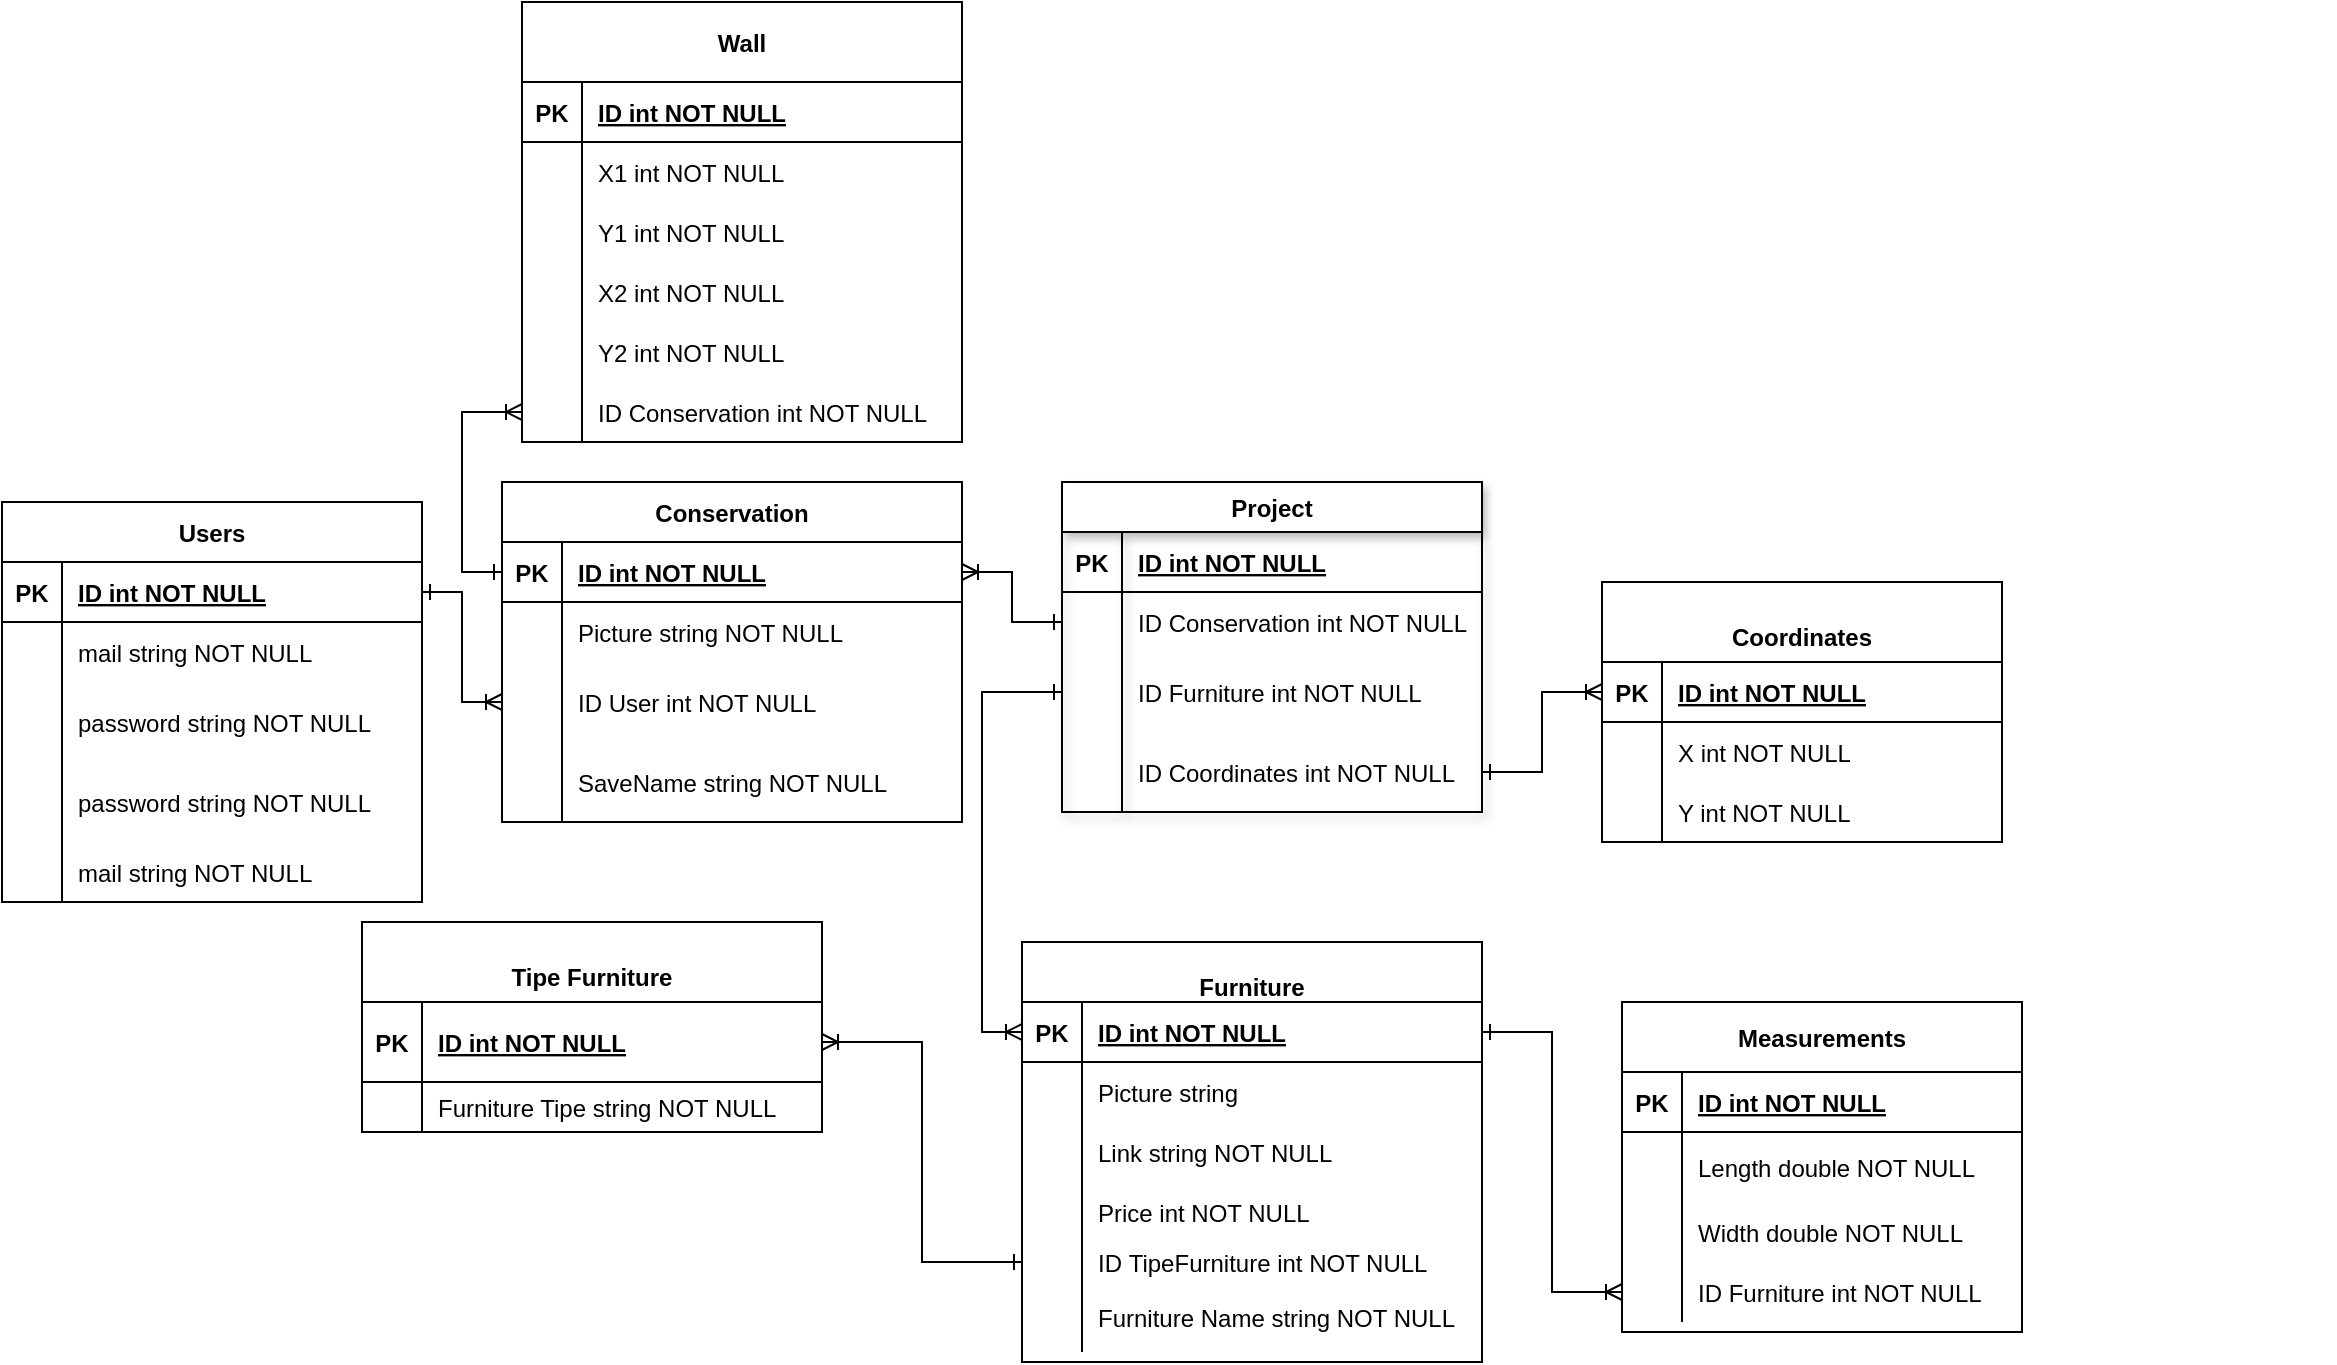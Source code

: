 <mxfile version="14.6.11" type="device"><diagram id="_XAyuAAAo2Tz-1nkAXX3" name="Page-1"><mxGraphModel dx="3330" dy="1007" grid="1" gridSize="10" guides="1" tooltips="1" connect="1" arrows="1" fold="1" page="1" pageScale="1" pageWidth="827" pageHeight="1169" math="0" shadow="0"><root><mxCell id="0"/><mxCell id="1" parent="0"/><mxCell id="U6Hxsd1dsE_111uL6ENr-15" value="Project" style="shape=table;startSize=25;container=1;collapsible=1;childLayout=tableLayout;fixedRows=1;rowLines=0;fontStyle=1;align=center;resizeLast=1;shadow=1;" parent="1" vertex="1"><mxGeometry x="-240" y="270" width="210" height="165" as="geometry"><mxRectangle x="-220" y="245" width="70" height="25" as="alternateBounds"/></mxGeometry></mxCell><mxCell id="U6Hxsd1dsE_111uL6ENr-16" value="" style="shape=partialRectangle;collapsible=0;dropTarget=0;pointerEvents=0;fillColor=none;top=0;left=0;bottom=1;right=0;points=[[0,0.5],[1,0.5]];portConstraint=eastwest;" parent="U6Hxsd1dsE_111uL6ENr-15" vertex="1"><mxGeometry y="25" width="210" height="30" as="geometry"/></mxCell><mxCell id="U6Hxsd1dsE_111uL6ENr-17" value="PK" style="shape=partialRectangle;connectable=0;fillColor=none;top=0;left=0;bottom=0;right=0;fontStyle=1;overflow=hidden;" parent="U6Hxsd1dsE_111uL6ENr-16" vertex="1"><mxGeometry width="30.0" height="30" as="geometry"/></mxCell><mxCell id="U6Hxsd1dsE_111uL6ENr-18" value="ID int NOT NULL" style="shape=partialRectangle;connectable=0;fillColor=none;top=0;left=0;bottom=0;right=0;align=left;spacingLeft=6;fontStyle=5;overflow=hidden;" parent="U6Hxsd1dsE_111uL6ENr-16" vertex="1"><mxGeometry x="30.0" width="180.0" height="30" as="geometry"/></mxCell><mxCell id="U6Hxsd1dsE_111uL6ENr-19" value="" style="shape=partialRectangle;collapsible=0;dropTarget=0;pointerEvents=0;fillColor=none;top=0;left=0;bottom=0;right=0;points=[[0,0.5],[1,0.5]];portConstraint=eastwest;" parent="U6Hxsd1dsE_111uL6ENr-15" vertex="1"><mxGeometry y="55" width="210" height="30" as="geometry"/></mxCell><mxCell id="U6Hxsd1dsE_111uL6ENr-20" value="" style="shape=partialRectangle;connectable=0;fillColor=none;top=0;left=0;bottom=0;right=0;editable=1;overflow=hidden;" parent="U6Hxsd1dsE_111uL6ENr-19" vertex="1"><mxGeometry width="30.0" height="30" as="geometry"/></mxCell><mxCell id="U6Hxsd1dsE_111uL6ENr-21" value="ID Сonservation int NOT NULL" style="shape=partialRectangle;connectable=0;fillColor=none;top=0;left=0;bottom=0;right=0;align=left;spacingLeft=6;overflow=hidden;" parent="U6Hxsd1dsE_111uL6ENr-19" vertex="1"><mxGeometry x="30.0" width="180.0" height="30" as="geometry"/></mxCell><mxCell id="U6Hxsd1dsE_111uL6ENr-22" value="" style="shape=partialRectangle;collapsible=0;dropTarget=0;pointerEvents=0;fillColor=none;top=0;left=0;bottom=0;right=0;points=[[0,0.5],[1,0.5]];portConstraint=eastwest;" parent="U6Hxsd1dsE_111uL6ENr-15" vertex="1"><mxGeometry y="85" width="210" height="40" as="geometry"/></mxCell><mxCell id="U6Hxsd1dsE_111uL6ENr-23" value="" style="shape=partialRectangle;connectable=0;fillColor=none;top=0;left=0;bottom=0;right=0;editable=1;overflow=hidden;" parent="U6Hxsd1dsE_111uL6ENr-22" vertex="1"><mxGeometry width="30.0" height="40" as="geometry"/></mxCell><mxCell id="U6Hxsd1dsE_111uL6ENr-24" value="ID Furniture int NOT NULL" style="shape=partialRectangle;connectable=0;fillColor=none;top=0;left=0;bottom=0;right=0;align=left;spacingLeft=6;overflow=hidden;" parent="U6Hxsd1dsE_111uL6ENr-22" vertex="1"><mxGeometry x="30.0" width="180.0" height="40" as="geometry"/></mxCell><mxCell id="W2tAGeLaeQ-cPnmrPn_f-36" value="" style="shape=partialRectangle;collapsible=0;dropTarget=0;pointerEvents=0;fillColor=none;top=0;left=0;bottom=0;right=0;points=[[0,0.5],[1,0.5]];portConstraint=eastwest;" parent="U6Hxsd1dsE_111uL6ENr-15" vertex="1"><mxGeometry y="125" width="210" height="40" as="geometry"/></mxCell><mxCell id="W2tAGeLaeQ-cPnmrPn_f-37" value="" style="shape=partialRectangle;connectable=0;fillColor=none;top=0;left=0;bottom=0;right=0;editable=1;overflow=hidden;" parent="W2tAGeLaeQ-cPnmrPn_f-36" vertex="1"><mxGeometry width="30" height="40" as="geometry"/></mxCell><mxCell id="W2tAGeLaeQ-cPnmrPn_f-38" value="ID Сoordinates int NOT NULL" style="shape=partialRectangle;connectable=0;fillColor=none;top=0;left=0;bottom=0;right=0;align=left;spacingLeft=6;overflow=hidden;" parent="W2tAGeLaeQ-cPnmrPn_f-36" vertex="1"><mxGeometry x="30" width="180" height="40" as="geometry"/></mxCell><mxCell id="899BhyyL_VmrjB6hRSoe-6" value="Users" style="shape=table;startSize=30;container=1;collapsible=1;childLayout=tableLayout;fixedRows=1;rowLines=0;fontStyle=1;align=center;resizeLast=1;" parent="1" vertex="1"><mxGeometry x="-770" y="280" width="210" height="200" as="geometry"/></mxCell><mxCell id="899BhyyL_VmrjB6hRSoe-7" value="" style="shape=partialRectangle;collapsible=0;dropTarget=0;pointerEvents=0;fillColor=none;top=0;left=0;bottom=1;right=0;points=[[0,0.5],[1,0.5]];portConstraint=eastwest;" parent="899BhyyL_VmrjB6hRSoe-6" vertex="1"><mxGeometry y="30" width="210" height="30" as="geometry"/></mxCell><mxCell id="899BhyyL_VmrjB6hRSoe-8" value="PK" style="shape=partialRectangle;connectable=0;fillColor=none;top=0;left=0;bottom=0;right=0;fontStyle=1;overflow=hidden;" parent="899BhyyL_VmrjB6hRSoe-7" vertex="1"><mxGeometry width="30" height="30" as="geometry"/></mxCell><mxCell id="899BhyyL_VmrjB6hRSoe-9" value="ID int NOT NULL" style="shape=partialRectangle;connectable=0;fillColor=none;top=0;left=0;bottom=0;right=0;align=left;spacingLeft=6;fontStyle=5;overflow=hidden;" parent="899BhyyL_VmrjB6hRSoe-7" vertex="1"><mxGeometry x="30" width="180" height="30" as="geometry"/></mxCell><mxCell id="899BhyyL_VmrjB6hRSoe-10" value="" style="shape=partialRectangle;collapsible=0;dropTarget=0;pointerEvents=0;fillColor=none;top=0;left=0;bottom=0;right=0;points=[[0,0.5],[1,0.5]];portConstraint=eastwest;" parent="899BhyyL_VmrjB6hRSoe-6" vertex="1"><mxGeometry y="60" width="210" height="30" as="geometry"/></mxCell><mxCell id="899BhyyL_VmrjB6hRSoe-11" value="" style="shape=partialRectangle;connectable=0;fillColor=none;top=0;left=0;bottom=0;right=0;editable=1;overflow=hidden;" parent="899BhyyL_VmrjB6hRSoe-10" vertex="1"><mxGeometry width="30" height="30" as="geometry"/></mxCell><mxCell id="899BhyyL_VmrjB6hRSoe-12" value="mail string NOT NULL" style="shape=partialRectangle;connectable=0;fillColor=none;top=0;left=0;bottom=0;right=0;align=left;spacingLeft=6;overflow=hidden;" parent="899BhyyL_VmrjB6hRSoe-10" vertex="1"><mxGeometry x="30" width="180" height="30" as="geometry"/></mxCell><mxCell id="899BhyyL_VmrjB6hRSoe-153" value="" style="shape=partialRectangle;collapsible=0;dropTarget=0;pointerEvents=0;fillColor=none;top=0;left=0;bottom=0;right=0;points=[[0,0.5],[1,0.5]];portConstraint=eastwest;" parent="899BhyyL_VmrjB6hRSoe-6" vertex="1"><mxGeometry y="90" width="210" height="40" as="geometry"/></mxCell><mxCell id="899BhyyL_VmrjB6hRSoe-154" value="" style="shape=partialRectangle;connectable=0;fillColor=none;top=0;left=0;bottom=0;right=0;editable=1;overflow=hidden;" parent="899BhyyL_VmrjB6hRSoe-153" vertex="1"><mxGeometry width="30" height="40" as="geometry"/></mxCell><mxCell id="899BhyyL_VmrjB6hRSoe-155" value="password string NOT NULL" style="shape=partialRectangle;connectable=0;fillColor=none;top=0;left=0;bottom=0;right=0;align=left;spacingLeft=6;overflow=hidden;" parent="899BhyyL_VmrjB6hRSoe-153" vertex="1"><mxGeometry x="30" width="180" height="40" as="geometry"/></mxCell><mxCell id="O589TT6FqBgNTBGc4b37-31" value="" style="shape=partialRectangle;collapsible=0;dropTarget=0;pointerEvents=0;fillColor=none;top=0;left=0;bottom=0;right=0;points=[[0,0.5],[1,0.5]];portConstraint=eastwest;" vertex="1" parent="899BhyyL_VmrjB6hRSoe-6"><mxGeometry y="130" width="210" height="40" as="geometry"/></mxCell><mxCell id="O589TT6FqBgNTBGc4b37-32" value="" style="shape=partialRectangle;connectable=0;fillColor=none;top=0;left=0;bottom=0;right=0;editable=1;overflow=hidden;" vertex="1" parent="O589TT6FqBgNTBGc4b37-31"><mxGeometry width="30" height="40" as="geometry"/></mxCell><mxCell id="O589TT6FqBgNTBGc4b37-33" value="password string NOT NULL" style="shape=partialRectangle;connectable=0;fillColor=none;top=0;left=0;bottom=0;right=0;align=left;spacingLeft=6;overflow=hidden;" vertex="1" parent="O589TT6FqBgNTBGc4b37-31"><mxGeometry x="30" width="180" height="40" as="geometry"/></mxCell><mxCell id="O589TT6FqBgNTBGc4b37-34" value="" style="shape=partialRectangle;collapsible=0;dropTarget=0;pointerEvents=0;fillColor=none;top=0;left=0;bottom=0;right=0;points=[[0,0.5],[1,0.5]];portConstraint=eastwest;" vertex="1" parent="899BhyyL_VmrjB6hRSoe-6"><mxGeometry y="170" width="210" height="30" as="geometry"/></mxCell><mxCell id="O589TT6FqBgNTBGc4b37-35" value="" style="shape=partialRectangle;connectable=0;fillColor=none;top=0;left=0;bottom=0;right=0;editable=1;overflow=hidden;" vertex="1" parent="O589TT6FqBgNTBGc4b37-34"><mxGeometry width="30" height="30" as="geometry"/></mxCell><mxCell id="O589TT6FqBgNTBGc4b37-36" value="mail string NOT NULL" style="shape=partialRectangle;connectable=0;fillColor=none;top=0;left=0;bottom=0;right=0;align=left;spacingLeft=6;overflow=hidden;" vertex="1" parent="O589TT6FqBgNTBGc4b37-34"><mxGeometry x="30" width="180" height="30" as="geometry"/></mxCell><mxCell id="899BhyyL_VmrjB6hRSoe-33" value="" style="shape=partialRectangle;collapsible=0;dropTarget=0;pointerEvents=0;fillColor=none;top=0;left=0;bottom=0;right=0;points=[[0,0.5],[1,0.5]];portConstraint=eastwest;" parent="1" vertex="1"><mxGeometry x="50" y="240" width="180" height="30" as="geometry"/></mxCell><mxCell id="izkROmx9gzyZHs71MVe_-22" value="&#10;Tipe Furniture" style="shape=table;startSize=40;container=1;collapsible=1;childLayout=tableLayout;fixedRows=1;rowLines=0;fontStyle=1;align=center;resizeLast=1;" parent="1" vertex="1"><mxGeometry x="-590" y="490" width="230" height="105" as="geometry"/></mxCell><mxCell id="izkROmx9gzyZHs71MVe_-23" value="" style="shape=partialRectangle;collapsible=0;dropTarget=0;pointerEvents=0;fillColor=none;top=0;left=0;bottom=1;right=0;points=[[0,0.5],[1,0.5]];portConstraint=eastwest;" parent="izkROmx9gzyZHs71MVe_-22" vertex="1"><mxGeometry y="40" width="230" height="40" as="geometry"/></mxCell><mxCell id="izkROmx9gzyZHs71MVe_-24" value="PK" style="shape=partialRectangle;connectable=0;fillColor=none;top=0;left=0;bottom=0;right=0;fontStyle=1;overflow=hidden;" parent="izkROmx9gzyZHs71MVe_-23" vertex="1"><mxGeometry width="30" height="40" as="geometry"/></mxCell><mxCell id="izkROmx9gzyZHs71MVe_-25" value="ID int NOT NULL" style="shape=partialRectangle;connectable=0;fillColor=none;top=0;left=0;bottom=0;right=0;align=left;spacingLeft=6;fontStyle=5;overflow=hidden;" parent="izkROmx9gzyZHs71MVe_-23" vertex="1"><mxGeometry x="30" width="200" height="40" as="geometry"/></mxCell><mxCell id="izkROmx9gzyZHs71MVe_-26" value="" style="shape=partialRectangle;collapsible=0;dropTarget=0;pointerEvents=0;fillColor=none;top=0;left=0;bottom=0;right=0;points=[[0,0.5],[1,0.5]];portConstraint=eastwest;" parent="izkROmx9gzyZHs71MVe_-22" vertex="1"><mxGeometry y="80" width="230" height="25" as="geometry"/></mxCell><mxCell id="izkROmx9gzyZHs71MVe_-27" value="" style="shape=partialRectangle;connectable=0;fillColor=none;top=0;left=0;bottom=0;right=0;editable=1;overflow=hidden;" parent="izkROmx9gzyZHs71MVe_-26" vertex="1"><mxGeometry width="30" height="25" as="geometry"/></mxCell><mxCell id="izkROmx9gzyZHs71MVe_-28" value="Furniture Tipe string NOT NULL" style="shape=partialRectangle;connectable=0;fillColor=none;top=0;left=0;bottom=0;right=0;align=left;spacingLeft=6;overflow=hidden;" parent="izkROmx9gzyZHs71MVe_-26" vertex="1"><mxGeometry x="30" width="200" height="25" as="geometry"/></mxCell><mxCell id="izkROmx9gzyZHs71MVe_-48" value="" style="shape=partialRectangle;connectable=0;fillColor=none;top=0;left=0;bottom=0;right=0;editable=1;overflow=hidden;" parent="1" vertex="1"><mxGeometry x="100" y="555" width="25.714" height="30" as="geometry"/></mxCell><mxCell id="izkROmx9gzyZHs71MVe_-49" value="&lt;br&gt;Furniture" style="shape=table;startSize=30;container=1;collapsible=1;childLayout=tableLayout;fixedRows=1;rowLines=0;fontStyle=1;align=center;resizeLast=1;whiteSpace=wrap;html=1;" parent="1" vertex="1"><mxGeometry x="-260" y="500" width="230" height="210" as="geometry"/></mxCell><mxCell id="izkROmx9gzyZHs71MVe_-50" value="" style="shape=partialRectangle;collapsible=0;dropTarget=0;pointerEvents=0;fillColor=none;top=0;left=0;bottom=1;right=0;points=[[0,0.5],[1,0.5]];portConstraint=eastwest;" parent="izkROmx9gzyZHs71MVe_-49" vertex="1"><mxGeometry y="30" width="230" height="30" as="geometry"/></mxCell><mxCell id="izkROmx9gzyZHs71MVe_-51" value="PK" style="shape=partialRectangle;connectable=0;fillColor=none;top=0;left=0;bottom=0;right=0;fontStyle=1;overflow=hidden;" parent="izkROmx9gzyZHs71MVe_-50" vertex="1"><mxGeometry width="30" height="30" as="geometry"/></mxCell><mxCell id="izkROmx9gzyZHs71MVe_-52" value="ID int NOT NULL" style="shape=partialRectangle;connectable=0;fillColor=none;top=0;left=0;bottom=0;right=0;align=left;spacingLeft=6;fontStyle=5;overflow=hidden;" parent="izkROmx9gzyZHs71MVe_-50" vertex="1"><mxGeometry x="30" width="200" height="30" as="geometry"/></mxCell><mxCell id="izkROmx9gzyZHs71MVe_-53" value="" style="shape=partialRectangle;collapsible=0;dropTarget=0;pointerEvents=0;fillColor=none;top=0;left=0;bottom=0;right=0;points=[[0,0.5],[1,0.5]];portConstraint=eastwest;" parent="izkROmx9gzyZHs71MVe_-49" vertex="1"><mxGeometry y="60" width="230" height="30" as="geometry"/></mxCell><mxCell id="izkROmx9gzyZHs71MVe_-54" value="" style="shape=partialRectangle;connectable=0;fillColor=none;top=0;left=0;bottom=0;right=0;editable=1;overflow=hidden;" parent="izkROmx9gzyZHs71MVe_-53" vertex="1"><mxGeometry width="30" height="30" as="geometry"/></mxCell><mxCell id="izkROmx9gzyZHs71MVe_-55" value="Picture string " style="shape=partialRectangle;connectable=0;fillColor=none;top=0;left=0;bottom=0;right=0;align=left;spacingLeft=6;overflow=hidden;" parent="izkROmx9gzyZHs71MVe_-53" vertex="1"><mxGeometry x="30" width="200" height="30" as="geometry"/></mxCell><mxCell id="izkROmx9gzyZHs71MVe_-56" value="" style="shape=partialRectangle;collapsible=0;dropTarget=0;pointerEvents=0;fillColor=none;top=0;left=0;bottom=0;right=0;points=[[0,0.5],[1,0.5]];portConstraint=eastwest;" parent="izkROmx9gzyZHs71MVe_-49" vertex="1"><mxGeometry y="90" width="230" height="30" as="geometry"/></mxCell><mxCell id="izkROmx9gzyZHs71MVe_-57" value="" style="shape=partialRectangle;connectable=0;fillColor=none;top=0;left=0;bottom=0;right=0;editable=1;overflow=hidden;" parent="izkROmx9gzyZHs71MVe_-56" vertex="1"><mxGeometry width="30" height="30" as="geometry"/></mxCell><mxCell id="izkROmx9gzyZHs71MVe_-58" value="Link string NOT NULL" style="shape=partialRectangle;connectable=0;fillColor=none;top=0;left=0;bottom=0;right=0;align=left;spacingLeft=6;overflow=hidden;" parent="izkROmx9gzyZHs71MVe_-56" vertex="1"><mxGeometry x="30" width="200" height="30" as="geometry"/></mxCell><mxCell id="izkROmx9gzyZHs71MVe_-59" value="" style="shape=partialRectangle;collapsible=0;dropTarget=0;pointerEvents=0;fillColor=none;top=0;left=0;bottom=0;right=0;points=[[0,0.5],[1,0.5]];portConstraint=eastwest;" parent="izkROmx9gzyZHs71MVe_-49" vertex="1"><mxGeometry y="120" width="230" height="30" as="geometry"/></mxCell><mxCell id="izkROmx9gzyZHs71MVe_-60" value="" style="shape=partialRectangle;connectable=0;fillColor=none;top=0;left=0;bottom=0;right=0;editable=1;overflow=hidden;" parent="izkROmx9gzyZHs71MVe_-59" vertex="1"><mxGeometry width="30" height="30" as="geometry"/></mxCell><mxCell id="izkROmx9gzyZHs71MVe_-61" value="Price int NOT NULL" style="shape=partialRectangle;connectable=0;fillColor=none;top=0;left=0;bottom=0;right=0;align=left;spacingLeft=6;overflow=hidden;" parent="izkROmx9gzyZHs71MVe_-59" vertex="1"><mxGeometry x="30" width="200" height="30" as="geometry"/></mxCell><mxCell id="izkROmx9gzyZHs71MVe_-82" value="" style="shape=partialRectangle;collapsible=0;dropTarget=0;pointerEvents=0;fillColor=none;top=0;left=0;bottom=0;right=0;points=[[0,0.5],[1,0.5]];portConstraint=eastwest;" parent="izkROmx9gzyZHs71MVe_-49" vertex="1"><mxGeometry y="150" width="230" height="20" as="geometry"/></mxCell><mxCell id="izkROmx9gzyZHs71MVe_-83" value="" style="shape=partialRectangle;connectable=0;fillColor=none;top=0;left=0;bottom=0;right=0;editable=1;overflow=hidden;" parent="izkROmx9gzyZHs71MVe_-82" vertex="1"><mxGeometry width="30" height="20" as="geometry"/></mxCell><mxCell id="izkROmx9gzyZHs71MVe_-84" value="ID TipeFurniture int NOT NULL" style="shape=partialRectangle;connectable=0;fillColor=none;top=0;left=0;bottom=0;right=0;align=left;spacingLeft=6;overflow=hidden;" parent="izkROmx9gzyZHs71MVe_-82" vertex="1"><mxGeometry x="30" width="200" height="20" as="geometry"/></mxCell><mxCell id="izkROmx9gzyZHs71MVe_-62" value="" style="shape=partialRectangle;collapsible=0;dropTarget=0;pointerEvents=0;fillColor=none;top=0;left=0;bottom=0;right=0;points=[[0,0.5],[1,0.5]];portConstraint=eastwest;" parent="izkROmx9gzyZHs71MVe_-49" vertex="1"><mxGeometry y="170" width="230" height="35" as="geometry"/></mxCell><mxCell id="izkROmx9gzyZHs71MVe_-63" value="" style="shape=partialRectangle;connectable=0;fillColor=none;top=0;left=0;bottom=0;right=0;editable=1;overflow=hidden;" parent="izkROmx9gzyZHs71MVe_-62" vertex="1"><mxGeometry width="30" height="35" as="geometry"/></mxCell><mxCell id="izkROmx9gzyZHs71MVe_-64" value="Furniture Name string NOT NULL" style="shape=partialRectangle;connectable=0;fillColor=none;top=0;left=0;bottom=0;right=0;align=left;spacingLeft=6;overflow=hidden;" parent="izkROmx9gzyZHs71MVe_-62" vertex="1"><mxGeometry x="30" width="200" height="35" as="geometry"/></mxCell><mxCell id="izkROmx9gzyZHs71MVe_-65" value="Measurements" style="shape=table;startSize=35;container=1;collapsible=1;childLayout=tableLayout;fixedRows=1;rowLines=0;fontStyle=1;align=center;resizeLast=1;" parent="1" vertex="1"><mxGeometry x="40" y="530" width="200" height="165" as="geometry"/></mxCell><mxCell id="izkROmx9gzyZHs71MVe_-66" value="" style="shape=partialRectangle;collapsible=0;dropTarget=0;pointerEvents=0;fillColor=none;top=0;left=0;bottom=1;right=0;points=[[0,0.5],[1,0.5]];portConstraint=eastwest;" parent="izkROmx9gzyZHs71MVe_-65" vertex="1"><mxGeometry y="35" width="200" height="30" as="geometry"/></mxCell><mxCell id="izkROmx9gzyZHs71MVe_-67" value="PK" style="shape=partialRectangle;connectable=0;fillColor=none;top=0;left=0;bottom=0;right=0;fontStyle=1;overflow=hidden;" parent="izkROmx9gzyZHs71MVe_-66" vertex="1"><mxGeometry width="30" height="30" as="geometry"/></mxCell><mxCell id="izkROmx9gzyZHs71MVe_-68" value="ID int NOT NULL" style="shape=partialRectangle;connectable=0;fillColor=none;top=0;left=0;bottom=0;right=0;align=left;spacingLeft=6;fontStyle=5;overflow=hidden;" parent="izkROmx9gzyZHs71MVe_-66" vertex="1"><mxGeometry x="30" width="170" height="30" as="geometry"/></mxCell><mxCell id="izkROmx9gzyZHs71MVe_-69" value="" style="shape=partialRectangle;collapsible=0;dropTarget=0;pointerEvents=0;fillColor=none;top=0;left=0;bottom=0;right=0;points=[[0,0.5],[1,0.5]];portConstraint=eastwest;" parent="izkROmx9gzyZHs71MVe_-65" vertex="1"><mxGeometry y="65" width="200" height="35" as="geometry"/></mxCell><mxCell id="izkROmx9gzyZHs71MVe_-70" value="" style="shape=partialRectangle;connectable=0;fillColor=none;top=0;left=0;bottom=0;right=0;editable=1;overflow=hidden;" parent="izkROmx9gzyZHs71MVe_-69" vertex="1"><mxGeometry width="30" height="35" as="geometry"/></mxCell><mxCell id="izkROmx9gzyZHs71MVe_-71" value="Length double NOT NULL" style="shape=partialRectangle;connectable=0;fillColor=none;top=0;left=0;bottom=0;right=0;align=left;spacingLeft=6;overflow=hidden;" parent="izkROmx9gzyZHs71MVe_-69" vertex="1"><mxGeometry x="30" width="170" height="35" as="geometry"/></mxCell><mxCell id="izkROmx9gzyZHs71MVe_-72" value="" style="shape=partialRectangle;collapsible=0;dropTarget=0;pointerEvents=0;fillColor=none;top=0;left=0;bottom=0;right=0;points=[[0,0.5],[1,0.5]];portConstraint=eastwest;" parent="izkROmx9gzyZHs71MVe_-65" vertex="1"><mxGeometry y="100" width="200" height="30" as="geometry"/></mxCell><mxCell id="izkROmx9gzyZHs71MVe_-73" value="" style="shape=partialRectangle;connectable=0;fillColor=none;top=0;left=0;bottom=0;right=0;editable=1;overflow=hidden;" parent="izkROmx9gzyZHs71MVe_-72" vertex="1"><mxGeometry width="30" height="30" as="geometry"/></mxCell><mxCell id="izkROmx9gzyZHs71MVe_-74" value="Width double NOT NULL" style="shape=partialRectangle;connectable=0;fillColor=none;top=0;left=0;bottom=0;right=0;align=left;spacingLeft=6;overflow=hidden;" parent="izkROmx9gzyZHs71MVe_-72" vertex="1"><mxGeometry x="30" width="170" height="30" as="geometry"/></mxCell><mxCell id="izkROmx9gzyZHs71MVe_-76" value="" style="shape=partialRectangle;collapsible=0;dropTarget=0;pointerEvents=0;fillColor=none;top=0;left=0;bottom=0;right=0;points=[[0,0.5],[1,0.5]];portConstraint=eastwest;" parent="izkROmx9gzyZHs71MVe_-65" vertex="1"><mxGeometry y="130" width="200" height="30" as="geometry"/></mxCell><mxCell id="izkROmx9gzyZHs71MVe_-77" value="" style="shape=partialRectangle;connectable=0;fillColor=none;top=0;left=0;bottom=0;right=0;editable=1;overflow=hidden;" parent="izkROmx9gzyZHs71MVe_-76" vertex="1"><mxGeometry width="30" height="30" as="geometry"/></mxCell><mxCell id="izkROmx9gzyZHs71MVe_-78" value="ID Furniture int NOT NULL" style="shape=partialRectangle;connectable=0;fillColor=none;top=0;left=0;bottom=0;right=0;align=left;spacingLeft=6;overflow=hidden;" parent="izkROmx9gzyZHs71MVe_-76" vertex="1"><mxGeometry x="30" width="170" height="30" as="geometry"/></mxCell><mxCell id="izkROmx9gzyZHs71MVe_-79" style="edgeStyle=orthogonalEdgeStyle;rounded=0;orthogonalLoop=1;jettySize=auto;html=1;entryX=1;entryY=0.5;entryDx=0;entryDy=0;startArrow=ERoneToMany;startFill=0;endArrow=ERone;endFill=0;" parent="1" source="izkROmx9gzyZHs71MVe_-76" target="izkROmx9gzyZHs71MVe_-50" edge="1"><mxGeometry relative="1" as="geometry"/></mxCell><mxCell id="izkROmx9gzyZHs71MVe_-88" style="edgeStyle=orthogonalEdgeStyle;rounded=0;orthogonalLoop=1;jettySize=auto;html=1;entryX=1;entryY=0.5;entryDx=0;entryDy=0;startArrow=ERone;startFill=0;endArrow=ERoneToMany;endFill=0;" parent="1" source="izkROmx9gzyZHs71MVe_-82" target="izkROmx9gzyZHs71MVe_-23" edge="1"><mxGeometry relative="1" as="geometry"/></mxCell><mxCell id="U6Hxsd1dsE_111uL6ENr-1" value="Сonservation" style="shape=table;startSize=30;container=1;collapsible=1;childLayout=tableLayout;fixedRows=1;rowLines=0;fontStyle=1;align=center;resizeLast=1;" parent="1" vertex="1"><mxGeometry x="-520" y="270" width="230" height="170" as="geometry"/></mxCell><mxCell id="U6Hxsd1dsE_111uL6ENr-2" value="" style="shape=partialRectangle;collapsible=0;dropTarget=0;pointerEvents=0;fillColor=none;top=0;left=0;bottom=1;right=0;points=[[0,0.5],[1,0.5]];portConstraint=eastwest;" parent="U6Hxsd1dsE_111uL6ENr-1" vertex="1"><mxGeometry y="30" width="230" height="30" as="geometry"/></mxCell><mxCell id="U6Hxsd1dsE_111uL6ENr-3" value="PK" style="shape=partialRectangle;connectable=0;fillColor=none;top=0;left=0;bottom=0;right=0;fontStyle=1;overflow=hidden;" parent="U6Hxsd1dsE_111uL6ENr-2" vertex="1"><mxGeometry width="30" height="30" as="geometry"/></mxCell><mxCell id="U6Hxsd1dsE_111uL6ENr-4" value="ID int NOT NULL" style="shape=partialRectangle;connectable=0;fillColor=none;top=0;left=0;bottom=0;right=0;align=left;spacingLeft=6;fontStyle=5;overflow=hidden;" parent="U6Hxsd1dsE_111uL6ENr-2" vertex="1"><mxGeometry x="30" width="200" height="30" as="geometry"/></mxCell><mxCell id="U6Hxsd1dsE_111uL6ENr-5" value="" style="shape=partialRectangle;collapsible=0;dropTarget=0;pointerEvents=0;fillColor=none;top=0;left=0;bottom=0;right=0;points=[[0,0.5],[1,0.5]];portConstraint=eastwest;" parent="U6Hxsd1dsE_111uL6ENr-1" vertex="1"><mxGeometry y="60" width="230" height="30" as="geometry"/></mxCell><mxCell id="U6Hxsd1dsE_111uL6ENr-6" value="" style="shape=partialRectangle;connectable=0;fillColor=none;top=0;left=0;bottom=0;right=0;editable=1;overflow=hidden;" parent="U6Hxsd1dsE_111uL6ENr-5" vertex="1"><mxGeometry width="30" height="30" as="geometry"/></mxCell><mxCell id="U6Hxsd1dsE_111uL6ENr-7" value="Picture string NOT NULL" style="shape=partialRectangle;connectable=0;fillColor=none;top=0;left=0;bottom=0;right=0;align=left;spacingLeft=6;overflow=hidden;" parent="U6Hxsd1dsE_111uL6ENr-5" vertex="1"><mxGeometry x="30" width="200" height="30" as="geometry"/></mxCell><mxCell id="U6Hxsd1dsE_111uL6ENr-8" value="" style="shape=partialRectangle;collapsible=0;dropTarget=0;pointerEvents=0;fillColor=none;top=0;left=0;bottom=0;right=0;points=[[0,0.5],[1,0.5]];portConstraint=eastwest;" parent="U6Hxsd1dsE_111uL6ENr-1" vertex="1"><mxGeometry y="90" width="230" height="40" as="geometry"/></mxCell><mxCell id="U6Hxsd1dsE_111uL6ENr-9" value="" style="shape=partialRectangle;connectable=0;fillColor=none;top=0;left=0;bottom=0;right=0;editable=1;overflow=hidden;" parent="U6Hxsd1dsE_111uL6ENr-8" vertex="1"><mxGeometry width="30" height="40" as="geometry"/></mxCell><mxCell id="U6Hxsd1dsE_111uL6ENr-10" value="ID User int NOT NULL" style="shape=partialRectangle;connectable=0;fillColor=none;top=0;left=0;bottom=0;right=0;align=left;spacingLeft=6;overflow=hidden;" parent="U6Hxsd1dsE_111uL6ENr-8" vertex="1"><mxGeometry x="30" width="200" height="40" as="geometry"/></mxCell><mxCell id="U6Hxsd1dsE_111uL6ENr-12" value="" style="shape=partialRectangle;collapsible=0;dropTarget=0;pointerEvents=0;fillColor=none;top=0;left=0;bottom=0;right=0;points=[[0,0.5],[1,0.5]];portConstraint=eastwest;" parent="U6Hxsd1dsE_111uL6ENr-1" vertex="1"><mxGeometry y="130" width="230" height="40" as="geometry"/></mxCell><mxCell id="U6Hxsd1dsE_111uL6ENr-13" value="" style="shape=partialRectangle;connectable=0;fillColor=none;top=0;left=0;bottom=0;right=0;editable=1;overflow=hidden;" parent="U6Hxsd1dsE_111uL6ENr-12" vertex="1"><mxGeometry width="30" height="40" as="geometry"/></mxCell><mxCell id="U6Hxsd1dsE_111uL6ENr-14" value="SaveName string NOT NULL" style="shape=partialRectangle;connectable=0;fillColor=none;top=0;left=0;bottom=0;right=0;align=left;spacingLeft=6;overflow=hidden;" parent="U6Hxsd1dsE_111uL6ENr-12" vertex="1"><mxGeometry x="30" width="200" height="40" as="geometry"/></mxCell><mxCell id="U6Hxsd1dsE_111uL6ENr-11" style="edgeStyle=orthogonalEdgeStyle;rounded=0;orthogonalLoop=1;jettySize=auto;html=1;entryX=1;entryY=0.5;entryDx=0;entryDy=0;startArrow=ERoneToMany;startFill=0;endArrow=ERone;endFill=0;" parent="1" source="U6Hxsd1dsE_111uL6ENr-8" target="899BhyyL_VmrjB6hRSoe-7" edge="1"><mxGeometry relative="1" as="geometry"/></mxCell><mxCell id="U6Hxsd1dsE_111uL6ENr-31" value="" style="shape=partialRectangle;connectable=0;fillColor=none;top=0;left=0;bottom=0;right=0;editable=1;overflow=hidden;" parent="1" vertex="1"><mxGeometry x="100" y="330" width="25.714" height="30" as="geometry"/></mxCell><mxCell id="W2tAGeLaeQ-cPnmrPn_f-1" value="" style="shape=partialRectangle;connectable=0;fillColor=none;top=0;left=0;bottom=0;right=0;editable=1;overflow=hidden;" parent="1" vertex="1"><mxGeometry x="370" y="315" width="25.714" height="30" as="geometry"/></mxCell><mxCell id="W2tAGeLaeQ-cPnmrPn_f-2" value="&#10;Сoordinates" style="shape=table;startSize=40;container=1;collapsible=1;childLayout=tableLayout;fixedRows=1;rowLines=0;fontStyle=1;align=center;resizeLast=1;" parent="1" vertex="1"><mxGeometry x="30" y="320" width="200" height="130" as="geometry"/></mxCell><mxCell id="W2tAGeLaeQ-cPnmrPn_f-3" value="" style="shape=partialRectangle;collapsible=0;dropTarget=0;pointerEvents=0;fillColor=none;top=0;left=0;bottom=1;right=0;points=[[0,0.5],[1,0.5]];portConstraint=eastwest;" parent="W2tAGeLaeQ-cPnmrPn_f-2" vertex="1"><mxGeometry y="40" width="200" height="30" as="geometry"/></mxCell><mxCell id="W2tAGeLaeQ-cPnmrPn_f-4" value="PK" style="shape=partialRectangle;connectable=0;fillColor=none;top=0;left=0;bottom=0;right=0;fontStyle=1;overflow=hidden;" parent="W2tAGeLaeQ-cPnmrPn_f-3" vertex="1"><mxGeometry width="30" height="30" as="geometry"/></mxCell><mxCell id="W2tAGeLaeQ-cPnmrPn_f-5" value="ID int NOT NULL" style="shape=partialRectangle;connectable=0;fillColor=none;top=0;left=0;bottom=0;right=0;align=left;spacingLeft=6;fontStyle=5;overflow=hidden;" parent="W2tAGeLaeQ-cPnmrPn_f-3" vertex="1"><mxGeometry x="30" width="170" height="30" as="geometry"/></mxCell><mxCell id="W2tAGeLaeQ-cPnmrPn_f-6" value="" style="shape=partialRectangle;collapsible=0;dropTarget=0;pointerEvents=0;fillColor=none;top=0;left=0;bottom=0;right=0;points=[[0,0.5],[1,0.5]];portConstraint=eastwest;" parent="W2tAGeLaeQ-cPnmrPn_f-2" vertex="1"><mxGeometry y="70" width="200" height="30" as="geometry"/></mxCell><mxCell id="W2tAGeLaeQ-cPnmrPn_f-7" value="" style="shape=partialRectangle;connectable=0;fillColor=none;top=0;left=0;bottom=0;right=0;editable=1;overflow=hidden;" parent="W2tAGeLaeQ-cPnmrPn_f-6" vertex="1"><mxGeometry width="30" height="30" as="geometry"/></mxCell><mxCell id="W2tAGeLaeQ-cPnmrPn_f-8" value="X int NOT NULL" style="shape=partialRectangle;connectable=0;fillColor=none;top=0;left=0;bottom=0;right=0;align=left;spacingLeft=6;overflow=hidden;" parent="W2tAGeLaeQ-cPnmrPn_f-6" vertex="1"><mxGeometry x="30" width="170" height="30" as="geometry"/></mxCell><mxCell id="W2tAGeLaeQ-cPnmrPn_f-9" value="" style="shape=partialRectangle;collapsible=0;dropTarget=0;pointerEvents=0;fillColor=none;top=0;left=0;bottom=0;right=0;points=[[0,0.5],[1,0.5]];portConstraint=eastwest;" parent="W2tAGeLaeQ-cPnmrPn_f-2" vertex="1"><mxGeometry y="100" width="200" height="30" as="geometry"/></mxCell><mxCell id="W2tAGeLaeQ-cPnmrPn_f-10" value="&#10;&#10;&lt;span style=&quot;color: rgb(0, 0, 0); font-family: helvetica; font-size: 12px; font-style: normal; font-weight: 400; letter-spacing: normal; text-align: left; text-indent: 0px; text-transform: none; word-spacing: 0px; background-color: rgb(248, 249, 250); display: inline; float: none;&quot;&gt;Price&amp;nbsp;int NOT NUL&lt;/span&gt;&#10;&#10;" style="shape=partialRectangle;connectable=0;fillColor=none;top=0;left=0;bottom=0;right=0;editable=1;overflow=hidden;" parent="W2tAGeLaeQ-cPnmrPn_f-9" vertex="1"><mxGeometry width="30" height="30" as="geometry"/></mxCell><mxCell id="W2tAGeLaeQ-cPnmrPn_f-11" value="Y int NOT NULL" style="shape=partialRectangle;connectable=0;fillColor=none;top=0;left=0;bottom=0;right=0;align=left;spacingLeft=6;overflow=hidden;" parent="W2tAGeLaeQ-cPnmrPn_f-9" vertex="1"><mxGeometry x="30" width="170" height="30" as="geometry"/></mxCell><mxCell id="O589TT6FqBgNTBGc4b37-1" value="" style="shape=partialRectangle;connectable=0;fillColor=none;top=0;left=0;bottom=0;right=0;editable=1;overflow=hidden;" vertex="1" parent="1"><mxGeometry x="210" y="480" width="25.714" height="30" as="geometry"/></mxCell><mxCell id="O589TT6FqBgNTBGc4b37-2" value="Wall" style="shape=table;startSize=40;container=1;collapsible=1;childLayout=tableLayout;fixedRows=1;rowLines=0;fontStyle=1;align=center;resizeLast=1;" vertex="1" parent="1"><mxGeometry x="-510" y="30" width="220" height="220" as="geometry"/></mxCell><mxCell id="O589TT6FqBgNTBGc4b37-3" value="" style="shape=partialRectangle;collapsible=0;dropTarget=0;pointerEvents=0;fillColor=none;top=0;left=0;bottom=1;right=0;points=[[0,0.5],[1,0.5]];portConstraint=eastwest;" vertex="1" parent="O589TT6FqBgNTBGc4b37-2"><mxGeometry y="40" width="220" height="30" as="geometry"/></mxCell><mxCell id="O589TT6FqBgNTBGc4b37-4" value="PK" style="shape=partialRectangle;connectable=0;fillColor=none;top=0;left=0;bottom=0;right=0;fontStyle=1;overflow=hidden;" vertex="1" parent="O589TT6FqBgNTBGc4b37-3"><mxGeometry width="30" height="30" as="geometry"/></mxCell><mxCell id="O589TT6FqBgNTBGc4b37-5" value="ID int NOT NULL" style="shape=partialRectangle;connectable=0;fillColor=none;top=0;left=0;bottom=0;right=0;align=left;spacingLeft=6;fontStyle=5;overflow=hidden;" vertex="1" parent="O589TT6FqBgNTBGc4b37-3"><mxGeometry x="30" width="190" height="30" as="geometry"/></mxCell><mxCell id="O589TT6FqBgNTBGc4b37-6" value="" style="shape=partialRectangle;collapsible=0;dropTarget=0;pointerEvents=0;fillColor=none;top=0;left=0;bottom=0;right=0;points=[[0,0.5],[1,0.5]];portConstraint=eastwest;" vertex="1" parent="O589TT6FqBgNTBGc4b37-2"><mxGeometry y="70" width="220" height="30" as="geometry"/></mxCell><mxCell id="O589TT6FqBgNTBGc4b37-7" value="" style="shape=partialRectangle;connectable=0;fillColor=none;top=0;left=0;bottom=0;right=0;editable=1;overflow=hidden;" vertex="1" parent="O589TT6FqBgNTBGc4b37-6"><mxGeometry width="30" height="30" as="geometry"/></mxCell><mxCell id="O589TT6FqBgNTBGc4b37-8" value="X1 int NOT NULL" style="shape=partialRectangle;connectable=0;fillColor=none;top=0;left=0;bottom=0;right=0;align=left;spacingLeft=6;overflow=hidden;" vertex="1" parent="O589TT6FqBgNTBGc4b37-6"><mxGeometry x="30" width="190" height="30" as="geometry"/></mxCell><mxCell id="O589TT6FqBgNTBGc4b37-9" value="" style="shape=partialRectangle;collapsible=0;dropTarget=0;pointerEvents=0;fillColor=none;top=0;left=0;bottom=0;right=0;points=[[0,0.5],[1,0.5]];portConstraint=eastwest;" vertex="1" parent="O589TT6FqBgNTBGc4b37-2"><mxGeometry y="100" width="220" height="30" as="geometry"/></mxCell><mxCell id="O589TT6FqBgNTBGc4b37-10" value="&#10;&#10;&lt;span style=&quot;color: rgb(0, 0, 0); font-family: helvetica; font-size: 12px; font-style: normal; font-weight: 400; letter-spacing: normal; text-align: left; text-indent: 0px; text-transform: none; word-spacing: 0px; background-color: rgb(248, 249, 250); display: inline; float: none;&quot;&gt;Price&amp;nbsp;int NOT NUL&lt;/span&gt;&#10;&#10;" style="shape=partialRectangle;connectable=0;fillColor=none;top=0;left=0;bottom=0;right=0;editable=1;overflow=hidden;" vertex="1" parent="O589TT6FqBgNTBGc4b37-9"><mxGeometry width="30" height="30" as="geometry"/></mxCell><mxCell id="O589TT6FqBgNTBGc4b37-11" value="Y1 int NOT NULL" style="shape=partialRectangle;connectable=0;fillColor=none;top=0;left=0;bottom=0;right=0;align=left;spacingLeft=6;overflow=hidden;" vertex="1" parent="O589TT6FqBgNTBGc4b37-9"><mxGeometry x="30" width="190" height="30" as="geometry"/></mxCell><mxCell id="O589TT6FqBgNTBGc4b37-12" value="" style="shape=partialRectangle;collapsible=0;dropTarget=0;pointerEvents=0;fillColor=none;top=0;left=0;bottom=0;right=0;points=[[0,0.5],[1,0.5]];portConstraint=eastwest;" vertex="1" parent="O589TT6FqBgNTBGc4b37-2"><mxGeometry y="130" width="220" height="30" as="geometry"/></mxCell><mxCell id="O589TT6FqBgNTBGc4b37-13" value="" style="shape=partialRectangle;connectable=0;fillColor=none;top=0;left=0;bottom=0;right=0;editable=1;overflow=hidden;" vertex="1" parent="O589TT6FqBgNTBGc4b37-12"><mxGeometry width="30" height="30" as="geometry"/></mxCell><mxCell id="O589TT6FqBgNTBGc4b37-14" value="X2 int NOT NULL" style="shape=partialRectangle;connectable=0;fillColor=none;top=0;left=0;bottom=0;right=0;align=left;spacingLeft=6;overflow=hidden;" vertex="1" parent="O589TT6FqBgNTBGc4b37-12"><mxGeometry x="30" width="190" height="30" as="geometry"/></mxCell><mxCell id="O589TT6FqBgNTBGc4b37-15" value="" style="shape=partialRectangle;collapsible=0;dropTarget=0;pointerEvents=0;fillColor=none;top=0;left=0;bottom=0;right=0;points=[[0,0.5],[1,0.5]];portConstraint=eastwest;" vertex="1" parent="O589TT6FqBgNTBGc4b37-2"><mxGeometry y="160" width="220" height="30" as="geometry"/></mxCell><mxCell id="O589TT6FqBgNTBGc4b37-16" value="" style="shape=partialRectangle;connectable=0;fillColor=none;top=0;left=0;bottom=0;right=0;editable=1;overflow=hidden;" vertex="1" parent="O589TT6FqBgNTBGc4b37-15"><mxGeometry width="30" height="30" as="geometry"/></mxCell><mxCell id="O589TT6FqBgNTBGc4b37-17" value="Y2 int NOT NULL" style="shape=partialRectangle;connectable=0;fillColor=none;top=0;left=0;bottom=0;right=0;align=left;spacingLeft=6;overflow=hidden;" vertex="1" parent="O589TT6FqBgNTBGc4b37-15"><mxGeometry x="30" width="190" height="30" as="geometry"/></mxCell><mxCell id="O589TT6FqBgNTBGc4b37-18" value="" style="shape=partialRectangle;collapsible=0;dropTarget=0;pointerEvents=0;fillColor=none;top=0;left=0;bottom=0;right=0;points=[[0,0.5],[1,0.5]];portConstraint=eastwest;" vertex="1" parent="O589TT6FqBgNTBGc4b37-2"><mxGeometry y="190" width="220" height="30" as="geometry"/></mxCell><mxCell id="O589TT6FqBgNTBGc4b37-19" value="" style="shape=partialRectangle;connectable=0;fillColor=none;top=0;left=0;bottom=0;right=0;editable=1;overflow=hidden;" vertex="1" parent="O589TT6FqBgNTBGc4b37-18"><mxGeometry width="30" height="30" as="geometry"/></mxCell><mxCell id="O589TT6FqBgNTBGc4b37-20" value="ID Сonservation int NOT NULL" style="shape=partialRectangle;connectable=0;fillColor=none;top=0;left=0;bottom=0;right=0;align=left;spacingLeft=6;overflow=hidden;" vertex="1" parent="O589TT6FqBgNTBGc4b37-18"><mxGeometry x="30" width="190" height="30" as="geometry"/></mxCell><mxCell id="O589TT6FqBgNTBGc4b37-23" style="edgeStyle=orthogonalEdgeStyle;rounded=0;orthogonalLoop=1;jettySize=auto;html=1;entryX=1;entryY=0.5;entryDx=0;entryDy=0;startArrow=ERone;startFill=0;endArrow=ERoneToMany;endFill=0;" edge="1" parent="1" source="U6Hxsd1dsE_111uL6ENr-19" target="U6Hxsd1dsE_111uL6ENr-2"><mxGeometry relative="1" as="geometry"/></mxCell><mxCell id="O589TT6FqBgNTBGc4b37-25" style="edgeStyle=orthogonalEdgeStyle;rounded=0;orthogonalLoop=1;jettySize=auto;html=1;entryX=0;entryY=0.5;entryDx=0;entryDy=0;startArrow=ERone;startFill=0;endArrow=ERoneToMany;endFill=0;" edge="1" parent="1" source="U6Hxsd1dsE_111uL6ENr-22" target="izkROmx9gzyZHs71MVe_-50"><mxGeometry relative="1" as="geometry"><Array as="points"><mxPoint x="-280" y="375"/><mxPoint x="-280" y="545"/></Array></mxGeometry></mxCell><mxCell id="O589TT6FqBgNTBGc4b37-27" style="edgeStyle=orthogonalEdgeStyle;rounded=0;orthogonalLoop=1;jettySize=auto;html=1;entryX=0;entryY=0.5;entryDx=0;entryDy=0;startArrow=ERoneToMany;startFill=0;endArrow=ERone;endFill=0;" edge="1" parent="1" source="O589TT6FqBgNTBGc4b37-18" target="U6Hxsd1dsE_111uL6ENr-2"><mxGeometry relative="1" as="geometry"/></mxCell><mxCell id="O589TT6FqBgNTBGc4b37-29" style="edgeStyle=orthogonalEdgeStyle;rounded=0;orthogonalLoop=1;jettySize=auto;html=1;entryX=0;entryY=0.5;entryDx=0;entryDy=0;startArrow=ERone;startFill=0;endArrow=ERoneToMany;endFill=0;" edge="1" parent="1" source="W2tAGeLaeQ-cPnmrPn_f-36" target="W2tAGeLaeQ-cPnmrPn_f-3"><mxGeometry relative="1" as="geometry"/></mxCell></root></mxGraphModel></diagram></mxfile>
